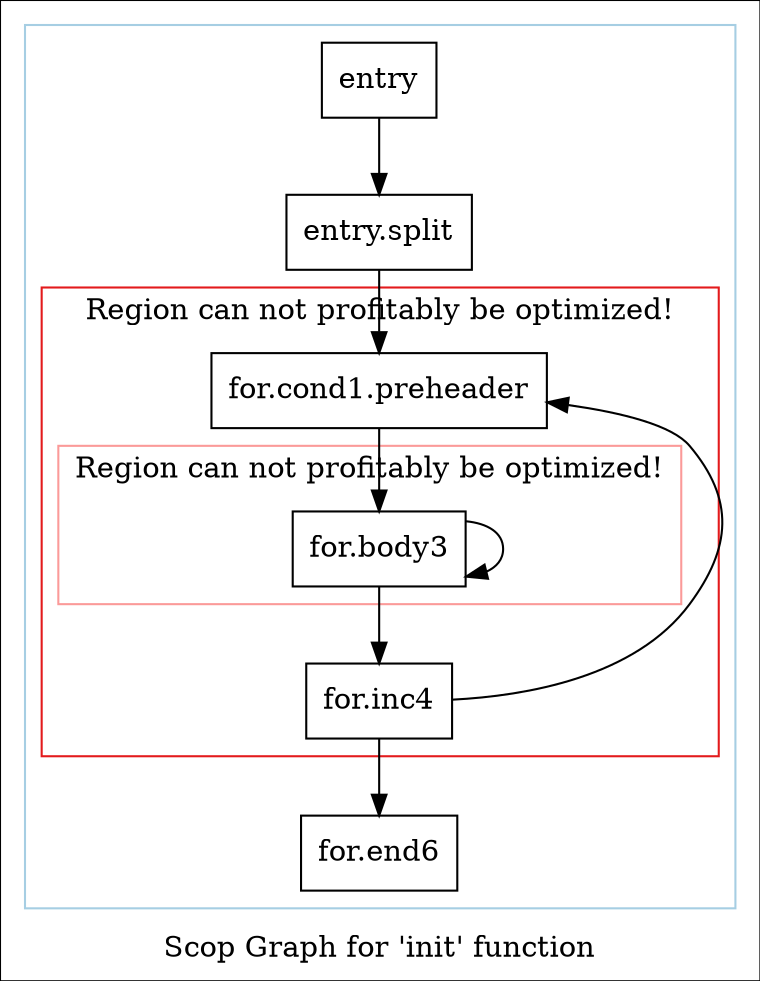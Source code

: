 digraph "Scop Graph for 'init' function" {
	label="Scop Graph for 'init' function";

	Node0x6a85eb0 [shape=record,label="{entry}"];
	Node0x6a85eb0 -> Node0x6a84310;
	Node0x6a84310 [shape=record,label="{entry.split}"];
	Node0x6a84310 -> Node0x6a84200;
	Node0x6a84200 [shape=record,label="{for.cond1.preheader}"];
	Node0x6a84200 -> Node0x6a85e50;
	Node0x6a85e50 [shape=record,label="{for.body3}"];
	Node0x6a85e50 -> Node0x6a85e50[constraint=false];
	Node0x6a85e50 -> Node0x6a857c0;
	Node0x6a857c0 [shape=record,label="{for.inc4}"];
	Node0x6a857c0 -> Node0x6a84200[constraint=false];
	Node0x6a857c0 -> Node0x6a85930;
	Node0x6a85930 [shape=record,label="{for.end6}"];
	colorscheme = "paired12"
        subgraph cluster_0x6a79010 {
          label = "";
          style = solid;
          color = 1
          subgraph cluster_0x6a79190 {
            label = "Region can not profitably be optimized!";
            style = solid;
            color = 6
            subgraph cluster_0x6a79310 {
              label = "Region can not profitably be optimized!";
              style = solid;
              color = 5
              Node0x6a85e50;
            }
            Node0x6a84200;
            Node0x6a857c0;
          }
          Node0x6a85eb0;
          Node0x6a84310;
          Node0x6a85930;
        }
}
